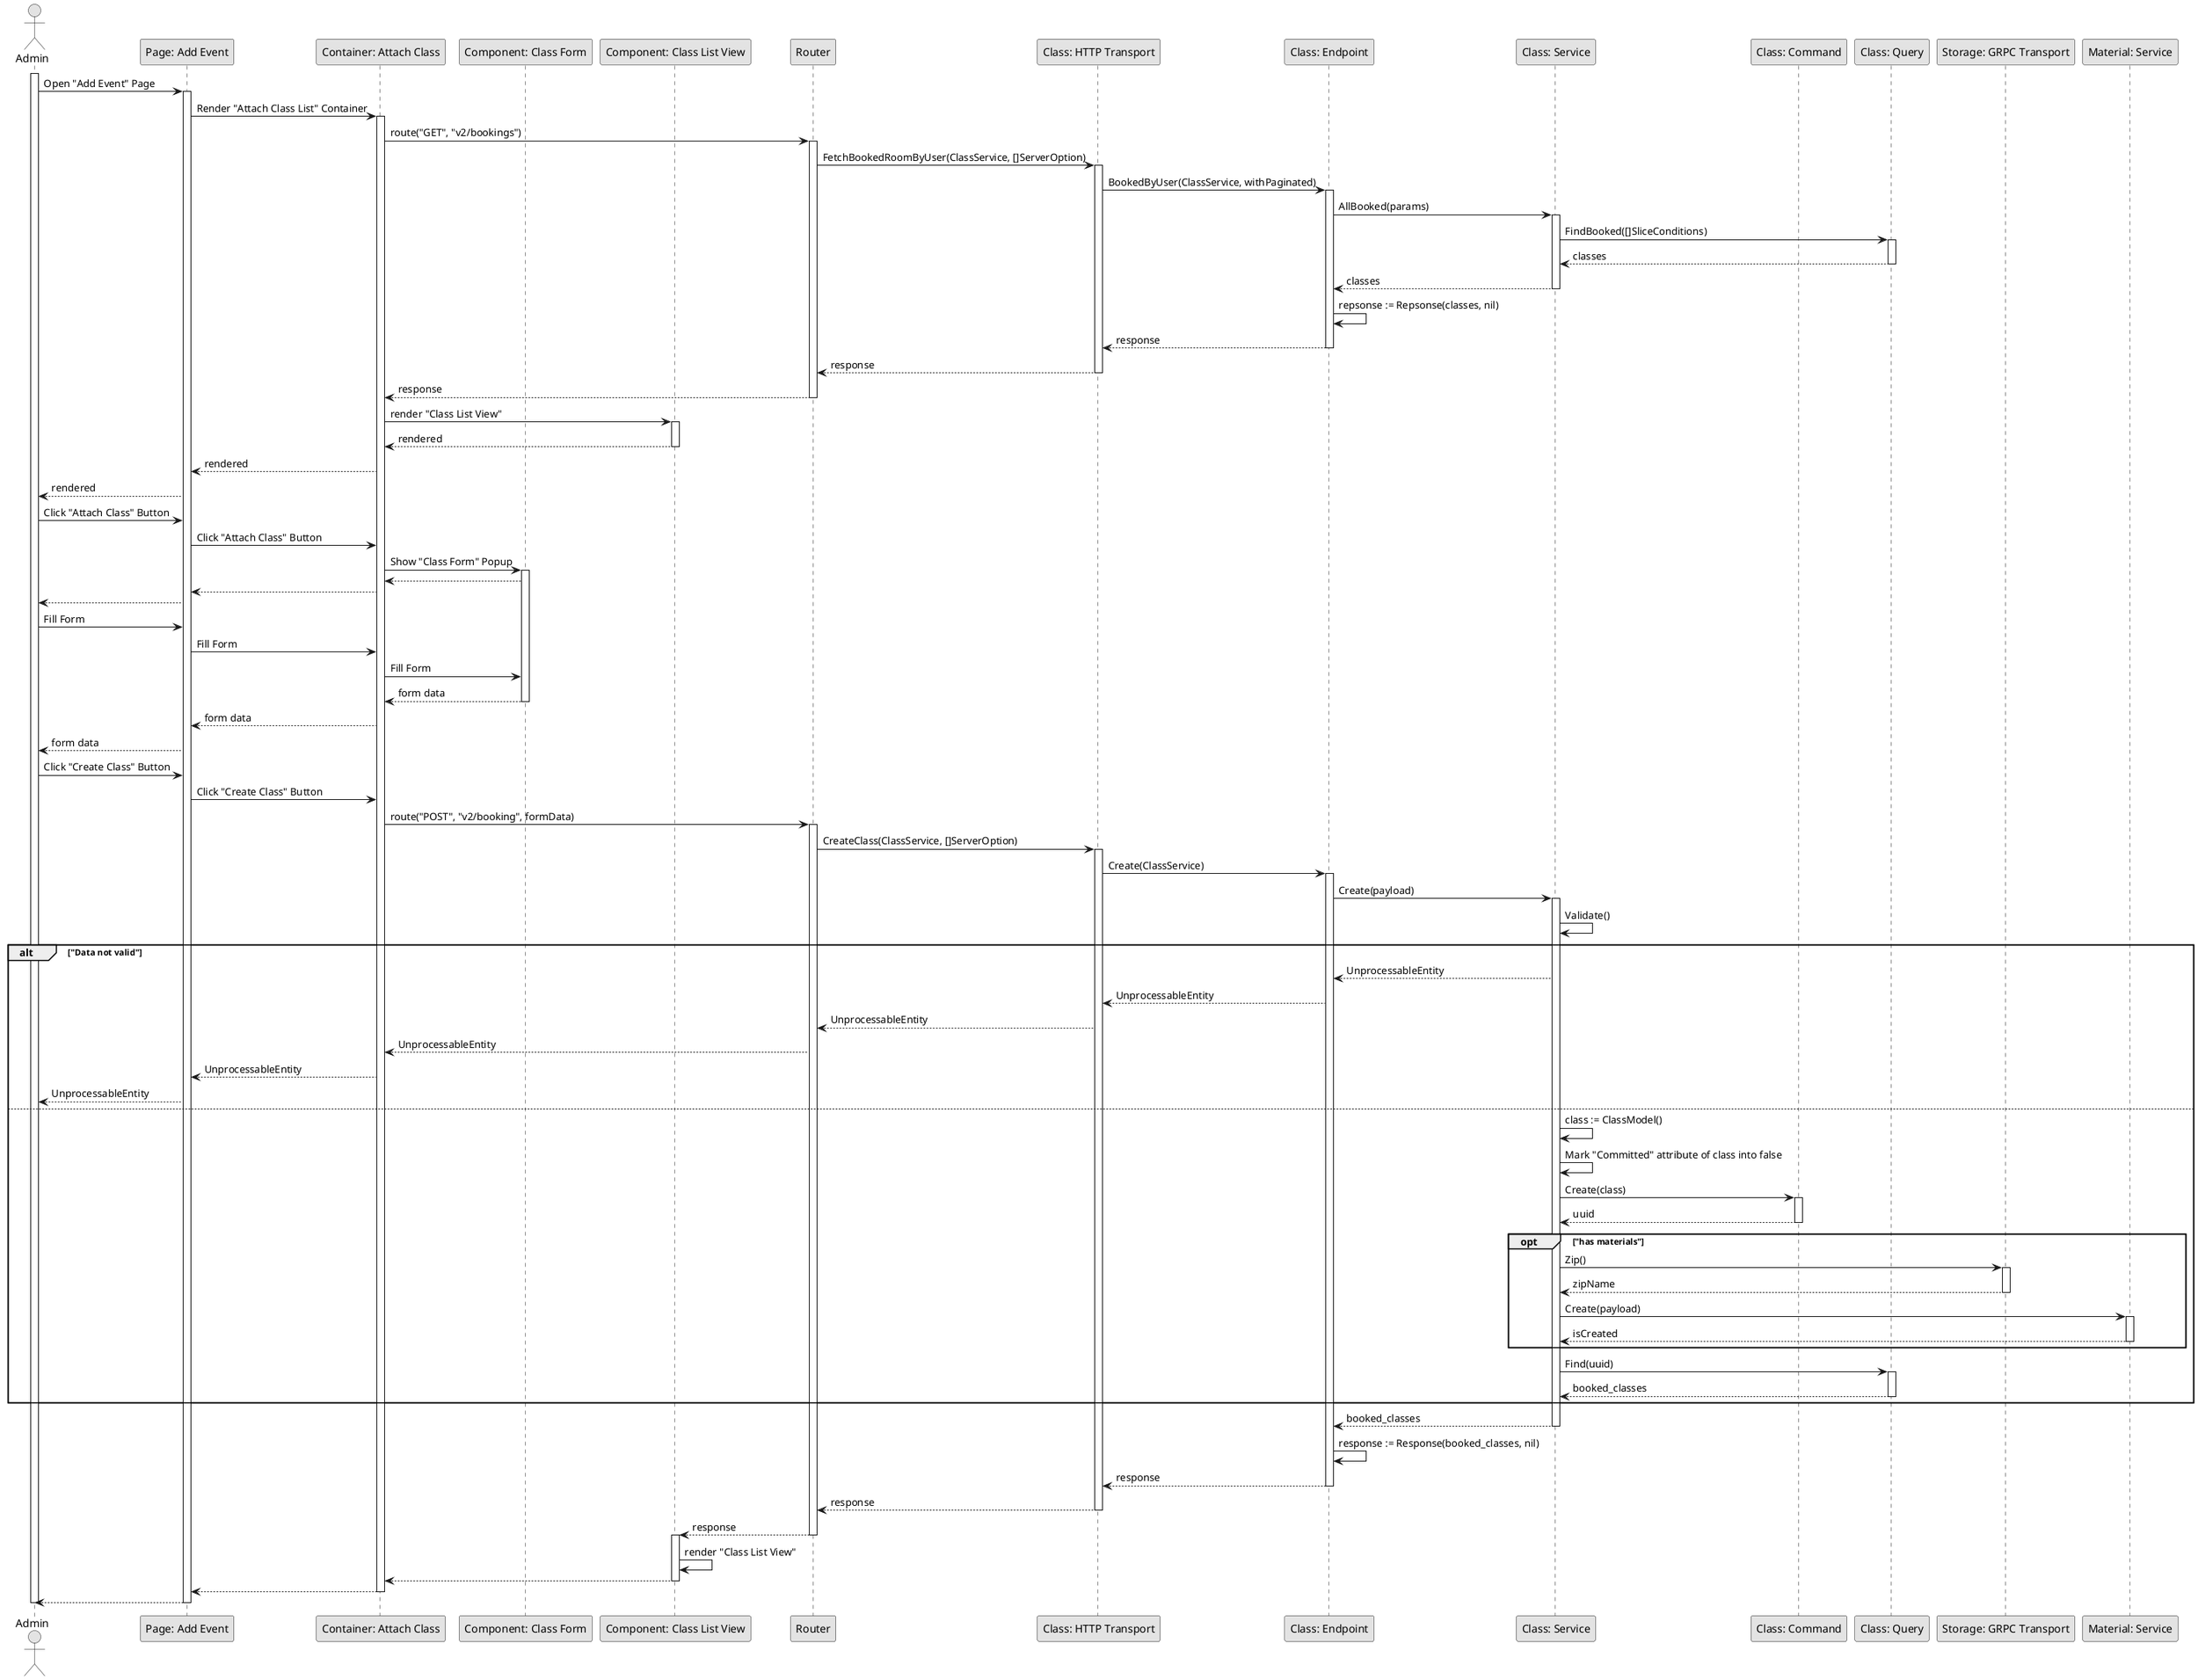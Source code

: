 @startuml BookingClass

skinparam Monochrome true
skinparam Shadowing false

actor Admin
participant "Page: Add Event" as AddEventPage
participant "Container: Attach Class" as AttachClassListContainer
participant "Component: Class Form" as ClassForm
participant "Component: Class List View" as ClassListView
participant "Router" as Router
participant "Class: HTTP Transport" as ClassHTTPTransport
participant "Class: Endpoint" as ClassEndpoint
participant "Class: Service" as ClassService
participant "Class: Command" as ClassCommand
participant "Class: Query" as ClassQuery
participant "Storage: GRPC Transport" as StorageGRPCTransport
participant "Material: Service" as MaterialService

activate Admin

Admin->AddEventPage: Open "Add Event" Page
activate AddEventPage
AddEventPage->AttachClassListContainer: Render "Attach Class List" Container
activate AttachClassListContainer
AttachClassListContainer->Router: route("GET", "v2/bookings")
activate Router
Router->ClassHTTPTransport: FetchBookedRoomByUser(ClassService, []ServerOption)
activate ClassHTTPTransport
ClassHTTPTransport->ClassEndpoint: BookedByUser(ClassService, withPaginated)
activate ClassEndpoint
ClassEndpoint->ClassService: AllBooked(params)

activate ClassService
ClassService->ClassQuery: FindBooked([]SliceConditions)
activate ClassQuery
ClassQuery-->ClassService: classes
deactivate ClassQuery
ClassService-->ClassEndpoint: classes
deactivate ClassService
ClassEndpoint->ClassEndpoint: repsonse := Repsonse(classes, nil)
ClassEndpoint-->ClassHTTPTransport: response
deactivate ClassEndpoint
ClassHTTPTransport-->Router: response
deactivate ClassHTTPTransport
Router-->AttachClassListContainer: response
deactivate Router
AttachClassListContainer->ClassListView: render "Class List View"
activate ClassListView
ClassListView-->AttachClassListContainer: rendered
deactivate ClassListView
AttachClassListContainer-->AddEventPage: rendered
AddEventPage-->Admin: rendered

Admin->AddEventPage: Click "Attach Class" Button
AddEventPage->AttachClassListContainer: Click "Attach Class" Button
AttachClassListContainer->ClassForm: Show "Class Form" Popup
activate ClassForm
ClassForm-->AttachClassListContainer
AttachClassListContainer-->AddEventPage
AddEventPage-->Admin

Admin->AddEventPage: Fill Form
AddEventPage->AttachClassListContainer: Fill Form
AttachClassListContainer->ClassForm: Fill Form
ClassForm-->AttachClassListContainer: form data
deactivate ClassForm
AttachClassListContainer-->AddEventPage: form data
AddEventPage-->Admin: form data

Admin->AddEventPage: Click "Create Class" Button
AddEventPage->AttachClassListContainer: Click "Create Class" Button
AttachClassListContainer->Router: route("POST", "v2/booking", formData)
activate Router
Router->ClassHTTPTransport: CreateClass(ClassService, []ServerOption)
activate ClassHTTPTransport
ClassHTTPTransport->ClassEndpoint: Create(ClassService)
activate ClassEndpoint
ClassEndpoint->ClassService: Create(payload)

activate ClassService
ClassService->ClassService: Validate()

alt "Data not valid"
    ClassService-->ClassEndpoint: UnprocessableEntity
    ClassEndpoint-->ClassHTTPTransport: UnprocessableEntity
    ClassHTTPTransport-->Router: UnprocessableEntity
    Router-->AttachClassListContainer: UnprocessableEntity
    AttachClassListContainer-->AddEventPage: UnprocessableEntity
    AddEventPage-->Admin: UnprocessableEntity
else
    ClassService->ClassService: class := ClassModel()
    ClassService->ClassService: Mark "Committed" attribute of class into false
    ClassService->ClassCommand: Create(class)
    activate ClassCommand
    ClassCommand-->ClassService: uuid
    deactivate ClassCommand

    opt "has materials"
        ClassService->StorageGRPCTransport: Zip()
        activate StorageGRPCTransport
        StorageGRPCTransport-->ClassService: zipName
        deactivate StorageGRPCTransport

        ClassService->MaterialService: Create(payload)
        activate MaterialService
        MaterialService-->ClassService: isCreated
        deactivate MaterialService
    end

    ClassService->ClassQuery: Find(uuid)
    activate ClassQuery
    ClassQuery-->ClassService: booked_classes
    deactivate ClassQuery
end

ClassService-->ClassEndpoint: booked_classes
deactivate ClassService
ClassEndpoint->ClassEndpoint: response := Response(booked_classes, nil)
ClassEndpoint-->ClassHTTPTransport: response
deactivate ClassEndpoint
ClassHTTPTransport-->Router: response
deactivate ClassHTTPTransport
Router-->ClassListView: response
deactivate Router
activate ClassListView
ClassListView->ClassListView: render "Class List View"
ClassListView-->AttachClassListContainer
deactivate ClassListView
AttachClassListContainer-->AddEventPage
deactivate AttachClassListContainer
AddEventPage-->Admin
deactivate AddEventPage

deactivate Admin

@enduml